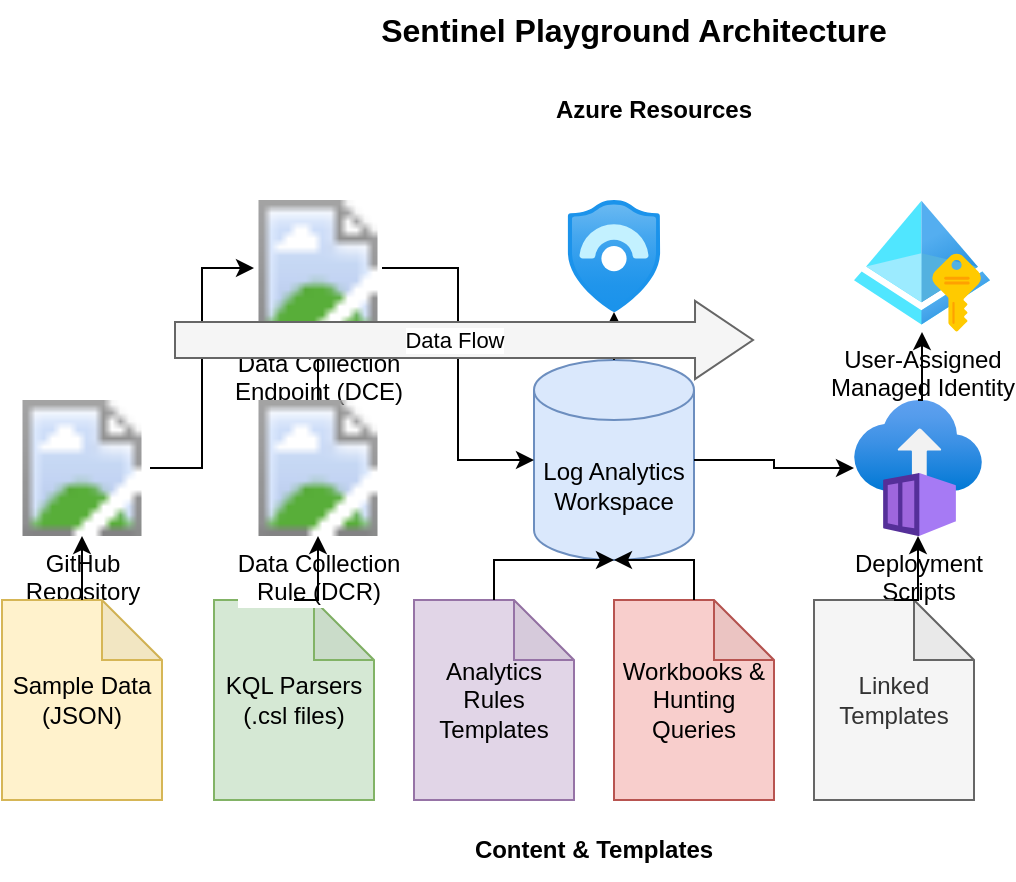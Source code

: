 <mxfile version="14.6.13" type="device">
  <diagram id="prtHgNgQTEPvFCAcTncT" name="Page-1">
    <mxGraphModel dx="1298" dy="834" grid="1" gridSize="10" guides="1" tooltips="1" connect="1" arrows="1" fold="1" page="1" pageScale="1" pageWidth="827" pageHeight="1169" math="0" shadow="0">
      <root>
        <mxCell id="0" />
        <mxCell id="1" parent="0" />
        <mxCell id="2" value="Log Analytics&#xa;Workspace" style="shape=cylinder3;whiteSpace=wrap;html=1;boundedLbl=1;backgroundOutline=1;size=15;fillColor=#dae8fc;strokeColor=#6c8ebf;" vertex="1" parent="1">
          <mxGeometry x="360" y="320" width="80" height="100" as="geometry" />
        </mxCell>
        <mxCell id="3" value="Microsoft Sentinel" style="aspect=fixed;html=1;points=[];align=center;image;fontSize=12;image=img/lib/azure2/security/Azure_Sentinel.svg;" vertex="1" parent="1">
          <mxGeometry x="367" y="240" width="66" height="56" as="geometry" />
        </mxCell>
        <mxCell id="4" value="User-Assigned&#xa;Managed Identity" style="aspect=fixed;html=1;points=[];align=center;image;fontSize=12;image=img/lib/azure2/identity/Managed_Identities.svg;" vertex="1" parent="1">
          <mxGeometry x="520" y="240" width="68" height="66" as="geometry" />
        </mxCell>
        <mxCell id="5" value="Data Collection&#xa;Endpoint (DCE)" style="aspect=fixed;html=1;points=[];align=center;image;fontSize=12;image=img/lib/azure2/management_governance/Data_Collection_Rules.svg;" vertex="1" parent="1">
          <mxGeometry x="220" y="240" width="64" height="68" as="geometry" />
        </mxCell>
        <mxCell id="6" value="Deployment&#xa;Scripts" style="aspect=fixed;html=1;points=[];align=center;image;fontSize=12;image=img/lib/azure2/compute/Container_Instances.svg;" vertex="1" parent="1">
          <mxGeometry x="520" y="340" width="64" height="68" as="geometry" />
        </mxCell>
        <mxCell id="7" value="GitHub&#xa;Repository" style="aspect=fixed;html=1;points=[];align=center;image;fontSize=12;image=img/lib/azure2/devops/GitHub.svg;" vertex="1" parent="1">
          <mxGeometry x="100" y="340" width="68" height="68" as="geometry" />
        </mxCell>
        <mxCell id="8" value="Sample Data&#xa;(JSON)" style="shape=note;whiteSpace=wrap;html=1;backgroundOutline=1;darkOpacity=0.05;fillColor=#fff2cc;strokeColor=#d6b656;" vertex="1" parent="1">
          <mxGeometry x="94" y="440" width="80" height="100" as="geometry" />
        </mxCell>
        <mxCell id="9" value="KQL Parsers&#xa;(.csl files)" style="shape=note;whiteSpace=wrap;html=1;backgroundOutline=1;darkOpacity=0.05;fillColor=#d5e8d4;strokeColor=#82b366;" vertex="1" parent="1">
          <mxGeometry x="200" y="440" width="80" height="100" as="geometry" />
        </mxCell>
        <mxCell id="10" value="Analytics Rules&#xa;Templates" style="shape=note;whiteSpace=wrap;html=1;backgroundOutline=1;darkOpacity=0.05;fillColor=#e1d5e7;strokeColor=#9673a6;" vertex="1" parent="1">
          <mxGeometry x="300" y="440" width="80" height="100" as="geometry" />
        </mxCell>
        <mxCell id="11" value="Workbooks &amp; Hunting Queries" style="shape=note;whiteSpace=wrap;html=1;backgroundOutline=1;darkOpacity=0.05;fillColor=#f8cecc;strokeColor=#b85450;" vertex="1" parent="1">
          <mxGeometry x="400" y="440" width="80" height="100" as="geometry" />
        </mxCell>
        <mxCell id="12" value="Linked&#xa;Templates" style="shape=note;whiteSpace=wrap;html=1;backgroundOutline=1;darkOpacity=0.05;fillColor=#f5f5f5;strokeColor=#666666;fontColor=#333333;" vertex="1" parent="1">
          <mxGeometry x="500" y="440" width="80" height="100" as="geometry" />
        </mxCell>
        <mxCell id="13" value="Data Collection&#xa;Rule (DCR)" style="aspect=fixed;html=1;points=[];align=center;image;fontSize=12;image=img/lib/azure2/management_governance/Data_Collection_Rules.svg;" vertex="1" parent="1">
          <mxGeometry x="220" y="340" width="64" height="68" as="geometry" />
        </mxCell>
        <mxCell id="14" style="edgeStyle=orthogonalEdgeStyle;rounded=0;orthogonalLoop=1;jettySize=auto;html=1;exitX=1;exitY=0.5;exitDx=0;exitDy=0;entryX=0;entryY=0.5;entryDx=0;entryDy=0;entryPerimeter=0;" edge="1" parent="1" source="7" target="5">
          <mxGeometry relative="1" as="geometry" />
        </mxCell>
        <mxCell id="15" style="edgeStyle=orthogonalEdgeStyle;rounded=0;orthogonalLoop=1;jettySize=auto;html=1;exitX=1;exitY=0.5;exitDx=0;exitDy=0;entryX=0;entryY=0.5;entryDx=0;entryDy=0;entryPerimeter=0;" edge="1" parent="1" source="5" target="2">
          <mxGeometry relative="1" as="geometry" />
        </mxCell>
        <mxCell id="16" style="edgeStyle=orthogonalEdgeStyle;rounded=0;orthogonalLoop=1;jettySize=auto;html=1;exitX=0.5;exitY=0;exitDx=0;exitDy=0;exitPerimeter=0;entryX=0.5;entryY=1;entryDx=0;entryDy=0;" edge="1" parent="1" source="2" target="3">
          <mxGeometry relative="1" as="geometry" />
        </mxCell>
        <mxCell id="17" style="edgeStyle=orthogonalEdgeStyle;rounded=0;orthogonalLoop=1;jettySize=auto;html=1;exitX=1;exitY=0.5;exitDx=0;exitDy=0;exitPerimeter=0;entryX=0;entryY=0.5;entryDx=0;entryDy=0;" edge="1" parent="1" source="2" target="6">
          <mxGeometry relative="1" as="geometry" />
        </mxCell>
        <mxCell id="18" style="edgeStyle=orthogonalEdgeStyle;rounded=0;orthogonalLoop=1;jettySize=auto;html=1;exitX=0.5;exitY=0;exitDx=0;exitDy=0;entryX=0.5;entryY=1;entryDx=0;entryDy=0;" edge="1" parent="1" source="6" target="4">
          <mxGeometry relative="1" as="geometry" />
        </mxCell>
        <mxCell id="19" style="edgeStyle=orthogonalEdgeStyle;rounded=0;orthogonalLoop=1;jettySize=auto;html=1;exitX=0.5;exitY=0;exitDx=0;exitDy=0;entryX=0.5;entryY=1;entryDx=0;entryDy=0;" edge="1" parent="1" source="13" target="5">
          <mxGeometry relative="1" as="geometry" />
        </mxCell>
        <mxCell id="20" style="edgeStyle=orthogonalEdgeStyle;rounded=0;orthogonalLoop=1;jettySize=auto;html=1;exitX=0.5;exitY=0;exitDx=0;exitDy=0;entryX=0.5;entryY=1;entryDx=0;entryDy=0;" edge="1" parent="1" source="8" target="7">
          <mxGeometry relative="1" as="geometry" />
        </mxCell>
        <mxCell id="21" style="edgeStyle=orthogonalEdgeStyle;rounded=0;orthogonalLoop=1;jettySize=auto;html=1;exitX=0.5;exitY=0;exitDx=0;exitDy=0;entryX=0.5;entryY=1;entryDx=0;entryDy=0;" edge="1" parent="1" source="9" target="13">
          <mxGeometry relative="1" as="geometry" />
        </mxCell>
        <mxCell id="22" style="edgeStyle=orthogonalEdgeStyle;rounded=0;orthogonalLoop=1;jettySize=auto;html=1;exitX=0.5;exitY=0;exitDx=0;exitDy=0;entryX=0.5;entryY=1;entryDx=0;entryDy=0;entryPerimeter=0;" edge="1" parent="1" source="10" target="2">
          <mxGeometry relative="1" as="geometry">
            <Array as="points">
              <mxPoint x="340" y="420" />
              <mxPoint x="400" y="420" />
            </Array>
          </mxGeometry>
        </mxCell>
        <mxCell id="23" style="edgeStyle=orthogonalEdgeStyle;rounded=0;orthogonalLoop=1;jettySize=auto;html=1;exitX=0.5;exitY=0;exitDx=0;exitDy=0;entryX=0.5;entryY=1;entryDx=0;entryDy=0;entryPerimeter=0;" edge="1" parent="1" source="11" target="2">
          <mxGeometry relative="1" as="geometry" />
        </mxCell>
        <mxCell id="24" style="edgeStyle=orthogonalEdgeStyle;rounded=0;orthogonalLoop=1;jettySize=auto;html=1;exitX=0.5;exitY=0;exitDx=0;exitDy=0;entryX=0.5;entryY=1;entryDx=0;entryDy=0;" edge="1" parent="1" source="12" target="6">
          <mxGeometry relative="1" as="geometry" />
        </mxCell>
        <mxCell id="25" value="Azure Resources" style="text;html=1;strokeColor=none;fillColor=none;align=center;verticalAlign=middle;whiteSpace=wrap;rounded=0;fontStyle=1" vertex="1" parent="1">
          <mxGeometry x="360" y="180" width="120" height="30" as="geometry" />
        </mxCell>
        <mxCell id="26" value="Sentinel Playground Architecture" style="text;html=1;strokeColor=none;fillColor=none;align=center;verticalAlign=middle;whiteSpace=wrap;rounded=0;fontStyle=1;fontSize=16;" vertex="1" parent="1">
          <mxGeometry x="220" y="140" width="380" height="30" as="geometry" />
        </mxCell>
        <mxCell id="27" value="Content &amp; Templates" style="text;html=1;strokeColor=none;fillColor=none;align=center;verticalAlign=middle;whiteSpace=wrap;rounded=0;fontStyle=1" vertex="1" parent="1">
          <mxGeometry x="320" y="550" width="140" height="30" as="geometry" />
        </mxCell>
        <mxCell id="28" value="Data Flow" style="shape=flexArrow;endArrow=classic;html=1;rounded=0;width=18;endSize=9.33;fillColor=#f5f5f5;strokeColor=#666666;" edge="1" parent="1">
          <mxGeometry x="-0.035" width="50" height="50" relative="1" as="geometry">
            <mxPoint x="180" y="310" as="sourcePoint" />
            <mxPoint x="470" y="310" as="targetPoint" />
            <mxPoint as="offset" />
          </mxGeometry>
        </mxCell>
      </root>
    </mxGraphModel>
  </diagram>
</mxfile> 
